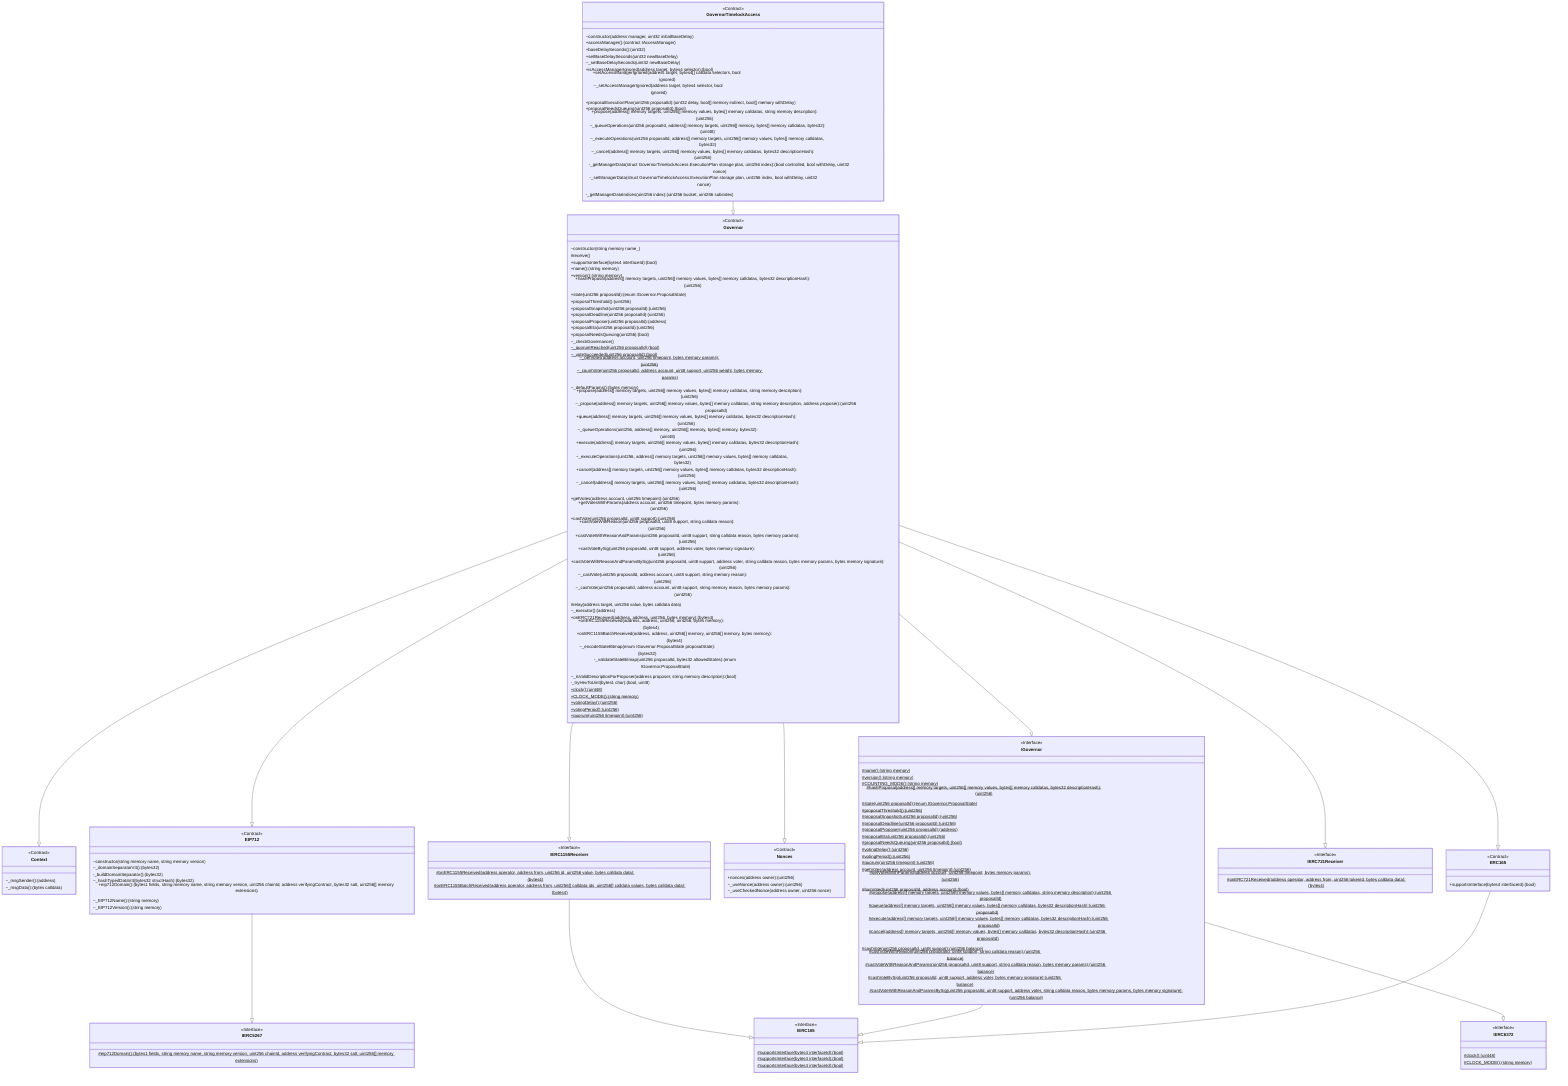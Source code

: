 classDiagram
  %% 2463:13347:6
  class GovernorTimelockAccess {
    <<Contract>>
    ~constructor(address manager, uint32 initialBaseDelay)
    +accessManager(): (contract IAccessManager)
    +baseDelaySeconds(): (uint32)
    +setBaseDelaySeconds(uint32 newBaseDelay)
    ~_setBaseDelaySeconds(uint32 newBaseDelay)
    +isAccessManagerIgnored(address target, bytes4 selector): (bool)
    +setAccessManagerIgnored(address target, bytes4[] calldata selectors, bool ignored)
    ~_setAccessManagerIgnored(address target, bytes4 selector, bool ignored)
    +proposalExecutionPlan(uint256 proposalId): (uint32 delay, bool[] memory indirect, bool[] memory withDelay)
    +proposalNeedsQueuing(uint256 proposalId): (bool)
    +propose(address[] memory targets, uint256[] memory values, bytes[] memory calldatas, string memory description): (uint256)
    ~_queueOperations(uint256 proposalId, address[] memory targets, uint256[] memory, bytes[] memory calldatas, bytes32): (uint48)
    ~_executeOperations(uint256 proposalId, address[] memory targets, uint256[] memory values, bytes[] memory calldatas, bytes32)
    ~_cancel(address[] memory targets, uint256[] memory values, bytes[] memory calldatas, bytes32 descriptionHash): (uint256)
    -_getManagerData(struct GovernorTimelockAccess.ExecutionPlan storage plan, uint256 index): (bool controlled, bool withDelay, uint32 nonce)
    -_setManagerData(struct GovernorTimelockAccess.ExecutionPlan storage plan, uint256 index, bool withDelay, uint32 nonce)
    -_getManagerDataIndices(uint256 index): (uint256 bucket, uint256 subindex)
  }
  
  GovernorTimelockAccess --|> Governor
  
  %% 1197:30252:4
  class Governor {
    <<Contract>>
    ~constructor(string memory name_)
    #receive()
    +supportsInterface(bytes4 interfaceId): (bool)
    +name(): (string memory)
    +version(): (string memory)
    +hashProposal(address[] memory targets, uint256[] memory values, bytes[] memory calldatas, bytes32 descriptionHash): (uint256)
    +state(uint256 proposalId): (enum IGovernor.ProposalState)
    +proposalThreshold(): (uint256)
    +proposalSnapshot(uint256 proposalId): (uint256)
    +proposalDeadline(uint256 proposalId): (uint256)
    +proposalProposer(uint256 proposalId): (address)
    +proposalEta(uint256 proposalId): (uint256)
    +proposalNeedsQueuing(uint256): (bool)
    ~_checkGovernance()
    ~_quorumReached(uint256 proposalId): (bool)$
    ~_voteSucceeded(uint256 proposalId): (bool)$
    ~_getVotes(address account, uint256 timepoint, bytes memory params): (uint256)$
    ~_countVote(uint256 proposalId, address account, uint8 support, uint256 weight, bytes memory params)$
    ~_defaultParams(): (bytes memory)
    +propose(address[] memory targets, uint256[] memory values, bytes[] memory calldatas, string memory description): (uint256)
    ~_propose(address[] memory targets, uint256[] memory values, bytes[] memory calldatas, string memory description, address proposer): (uint256 proposalId)
    +queue(address[] memory targets, uint256[] memory values, bytes[] memory calldatas, bytes32 descriptionHash): (uint256)
    ~_queueOperations(uint256, address[] memory, uint256[] memory, bytes[] memory, bytes32): (uint48)
    +execute(address[] memory targets, uint256[] memory values, bytes[] memory calldatas, bytes32 descriptionHash): (uint256)
    ~_executeOperations(uint256, address[] memory targets, uint256[] memory values, bytes[] memory calldatas, bytes32)
    +cancel(address[] memory targets, uint256[] memory values, bytes[] memory calldatas, bytes32 descriptionHash): (uint256)
    ~_cancel(address[] memory targets, uint256[] memory values, bytes[] memory calldatas, bytes32 descriptionHash): (uint256)
    +getVotes(address account, uint256 timepoint): (uint256)
    +getVotesWithParams(address account, uint256 timepoint, bytes memory params): (uint256)
    +castVote(uint256 proposalId, uint8 support): (uint256)
    +castVoteWithReason(uint256 proposalId, uint8 support, string calldata reason): (uint256)
    +castVoteWithReasonAndParams(uint256 proposalId, uint8 support, string calldata reason, bytes memory params): (uint256)
    +castVoteBySig(uint256 proposalId, uint8 support, address voter, bytes memory signature): (uint256)
    +castVoteWithReasonAndParamsBySig(uint256 proposalId, uint8 support, address voter, string calldata reason, bytes memory params, bytes memory signature): (uint256)
    ~_castVote(uint256 proposalId, address account, uint8 support, string memory reason): (uint256)
    ~_castVote(uint256 proposalId, address account, uint8 support, string memory reason, bytes memory params): (uint256)
    #relay(address target, uint256 value, bytes calldata data)
    ~_executor(): (address)
    +onERC721Received(address, address, uint256, bytes memory): (bytes4)
    +onERC1155Received(address, address, uint256, uint256, bytes memory): (bytes4)
    +onERC1155BatchReceived(address, address, uint256[] memory, uint256[] memory, bytes memory): (bytes4)
    ~_encodeStateBitmap(enum IGovernor.ProposalState proposalState): (bytes32)
    -_validateStateBitmap(uint256 proposalId, bytes32 allowedStates): (enum IGovernor.ProposalState)
    ~_isValidDescriptionForProposer(address proposer, string memory description): (bool)
    -_tryHexToUint(bytes1 char): (bool, uint8)
    +clock(): (uint48)$
    +CLOCK_MODE(): (string memory)$
    +votingDelay(): (uint256)$
    +votingPeriod(): (uint256)$
    +quorum(uint256 timepoint): (uint256)$
  }
  
  Governor --|> Context
  
  %% 624:235:14
  class Context {
    <<Contract>>
    ~_msgSender(): (address)
    ~_msgData(): (bytes calldata)
  }
  
  Governor --|> ERC165
  
  %% 659:251:23
  class ERC165 {
    <<Contract>>
    +supportsInterface(bytes4 interfaceId): (bool)
  }
  
  ERC165 --|> IERC165
  
  %% 421:447:24
  class IERC165 {
    <<Interface>>
    #supportsInterface(bytes4 interfaceId): (bool)$
  }
  
  Governor --|> EIP712
  
  %% 1960:4650:20
  class EIP712 {
    <<Contract>>
    ~constructor(string memory name, string memory version)
    ~_domainSeparatorV4(): (bytes32)
    -_buildDomainSeparator(): (bytes32)
    ~_hashTypedDataV4(bytes32 structHash): (bytes32)
    +eip712Domain(): (bytes1 fields, string memory name, string memory version, uint256 chainId, address verifyingContract, bytes32 salt, uint256[] memory extensions)
    ~_EIP712Name(): (string memory)
    ~_EIP712Version(): (string memory)
  }
  
  EIP712 --|> IERC5267
  
  %% 133:605:9
  class IERC5267 {
    <<Interface>>
    #eip712Domain(): (bytes1 fields, string memory name, string memory version, uint256 chainId, address verifyingContract, bytes32 salt, uint256[] memory extensions)$
  }
  
  Governor --|> Nonces
  
  %% 209:1280:15
  class Nonces {
    <<Contract>>
    +nonces(address owner): (uint256)
    ~_useNonce(address owner): (uint256)
    ~_useCheckedNonce(address owner, uint256 nonce)
  }
  
  Governor --|> IGovernor
  
  %% 289:14841:5
  class IGovernor {
    <<Interface>>
    #name(): (string memory)$
    #version(): (string memory)$
    #COUNTING_MODE(): (string memory)$
    #hashProposal(address[] memory targets, uint256[] memory values, bytes[] memory calldatas, bytes32 descriptionHash): (uint256)$
    #state(uint256 proposalId): (enum IGovernor.ProposalState)$
    #proposalThreshold(): (uint256)$
    #proposalSnapshot(uint256 proposalId): (uint256)$
    #proposalDeadline(uint256 proposalId): (uint256)$
    #proposalProposer(uint256 proposalId): (address)$
    #proposalEta(uint256 proposalId): (uint256)$
    #proposalNeedsQueuing(uint256 proposalId): (bool)$
    #votingDelay(): (uint256)$
    #votingPeriod(): (uint256)$
    #quorum(uint256 timepoint): (uint256)$
    #getVotes(address account, uint256 timepoint): (uint256)$
    #getVotesWithParams(address account, uint256 timepoint, bytes memory params): (uint256)$
    #hasVoted(uint256 proposalId, address account): (bool)$
    #propose(address[] memory targets, uint256[] memory values, bytes[] memory calldatas, string memory description): (uint256 proposalId)$
    #queue(address[] memory targets, uint256[] memory values, bytes[] memory calldatas, bytes32 descriptionHash): (uint256 proposalId)$
    #execute(address[] memory targets, uint256[] memory values, bytes[] memory calldatas, bytes32 descriptionHash): (uint256 proposalId)$
    #cancel(address[] memory targets, uint256[] memory values, bytes[] memory calldatas, bytes32 descriptionHash): (uint256 proposalId)$
    #castVote(uint256 proposalId, uint8 support): (uint256 balance)$
    #castVoteWithReason(uint256 proposalId, uint8 support, string calldata reason): (uint256 balance)$
    #castVoteWithReasonAndParams(uint256 proposalId, uint8 support, string calldata reason, bytes memory params): (uint256 balance)$
    #castVoteBySig(uint256 proposalId, uint8 support, address voter, bytes memory signature): (uint256 balance)$
    #castVoteWithReasonAndParamsBySig(uint256 proposalId, uint8 support, address voter, string calldata reason, bytes memory params, bytes memory signature): (uint256 balance)$
  }
  
  IGovernor --|> IERC165
  
  %% 421:447:24
  class IERC165 {
    <<Interface>>
    #supportsInterface(bytes4 interfaceId): (bool)$
  }
  
  IGovernor --|> IERC6372
  
  %% 133:385:10
  class IERC6372 {
    <<Interface>>
    #clock(): (uint48)$
    #CLOCK_MODE(): (string memory)$
  }
  
  Governor --|> IERC721Receiver
  
  %% 295:699:12
  class IERC721Receiver {
    <<Interface>>
    #onERC721Received(address operator, address from, uint256 tokenId, bytes calldata data): (bytes4)$
  }
  
  Governor --|> IERC1155Receiver
  
  %% 327:2269:11
  class IERC1155Receiver {
    <<Interface>>
    #onERC1155Received(address operator, address from, uint256 id, uint256 value, bytes calldata data): (bytes4)$
    #onERC1155BatchReceived(address operator, address from, uint256[] calldata ids, uint256[] calldata values, bytes calldata data): (bytes4)$
  }
  
  IERC1155Receiver --|> IERC165
  
  %% 421:447:24
  class IERC165 {
    <<Interface>>
    #supportsInterface(bytes4 interfaceId): (bool)$
  }